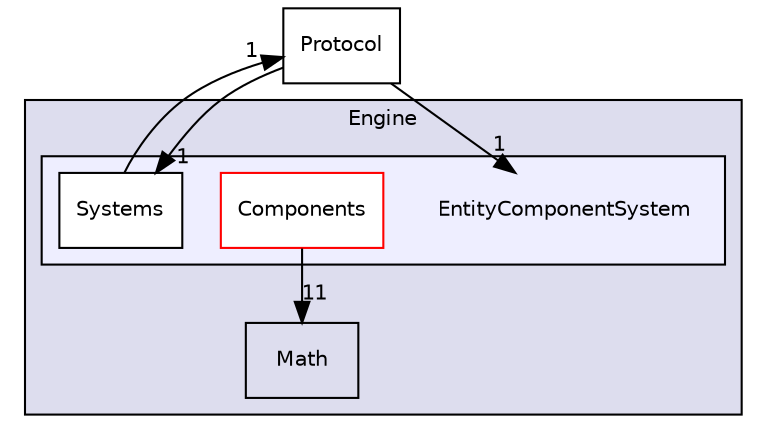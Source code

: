 digraph "Flakkari/Engine/EntityComponentSystem" {
  compound=true
  node [ fontsize="10", fontname="Helvetica"];
  edge [ labelfontsize="10", labelfontname="Helvetica"];
  subgraph clusterdir_a8832efbf453ed375786272748b42b6e {
    graph [ bgcolor="#ddddee", pencolor="black", label="Engine" fontname="Helvetica", fontsize="10", URL="dir_a8832efbf453ed375786272748b42b6e.html"]
  dir_91bfd317f0d822e02c021ee39d31f634 [shape=box label="Math" URL="dir_91bfd317f0d822e02c021ee39d31f634.html"];
  subgraph clusterdir_a60a0a50912261337a6df9770eafa8d1 {
    graph [ bgcolor="#eeeeff", pencolor="black", label="" URL="dir_a60a0a50912261337a6df9770eafa8d1.html"];
    dir_a60a0a50912261337a6df9770eafa8d1 [shape=plaintext label="EntityComponentSystem"];
  dir_6b151d91432e5e3a835f5b0d29761f9f [shape=box label="Components" fillcolor="white" style="filled" color="red" URL="dir_6b151d91432e5e3a835f5b0d29761f9f.html"];
  dir_cc6d98a17b49648a94b8f9291bc1f318 [shape=box label="Systems" fillcolor="white" style="filled" URL="dir_cc6d98a17b49648a94b8f9291bc1f318.html"];
  }
  }
  dir_c5bb1fc07982e0126fd8087c13a737b0 [shape=box label="Protocol" URL="dir_c5bb1fc07982e0126fd8087c13a737b0.html"];
  dir_c5bb1fc07982e0126fd8087c13a737b0->dir_a60a0a50912261337a6df9770eafa8d1 [headlabel="1", labeldistance=1.5 headhref="dir_000012_000003.html"];
  dir_c5bb1fc07982e0126fd8087c13a737b0->dir_cc6d98a17b49648a94b8f9291bc1f318 [headlabel="1", labeldistance=1.5 headhref="dir_000012_000008.html"];
  dir_cc6d98a17b49648a94b8f9291bc1f318->dir_c5bb1fc07982e0126fd8087c13a737b0 [headlabel="1", labeldistance=1.5 headhref="dir_000008_000012.html"];
  dir_6b151d91432e5e3a835f5b0d29761f9f->dir_91bfd317f0d822e02c021ee39d31f634 [headlabel="11", labeldistance=1.5 headhref="dir_000004_000009.html"];
}
